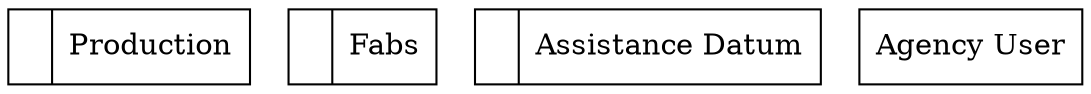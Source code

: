 digraph dfd2{ 
node[shape=record]
200 [label="<f0>  |<f1> Production " ];
201 [label="<f0>  |<f1> Fabs " ];
202 [label="<f0>  |<f1> Assistance Datum " ];
203 [label="Agency User" shape=box];
}